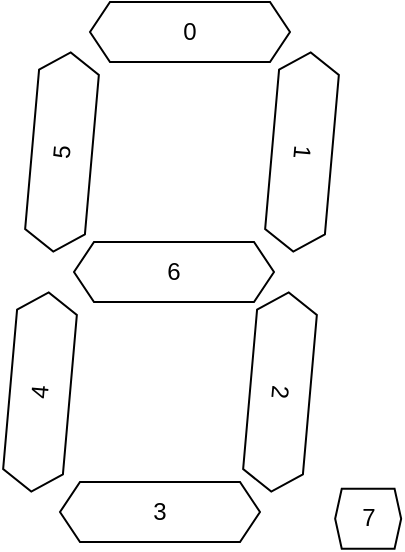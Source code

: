 <mxfile>
    <diagram id="29tjg5tKsKRoZI7KfJEE" name="Page-1">
        <mxGraphModel dx="536" dy="580" grid="1" gridSize="10" guides="1" tooltips="1" connect="1" arrows="1" fold="1" page="1" pageScale="1" pageWidth="850" pageHeight="1100" math="0" shadow="0">
            <root>
                <mxCell id="0"/>
                <mxCell id="1" parent="0"/>
                <mxCell id="3" value="0" style="shape=hexagon;perimeter=hexagonPerimeter2;whiteSpace=wrap;html=1;size=0.1;" parent="1" vertex="1">
                    <mxGeometry x="205" y="110" width="100" height="30" as="geometry"/>
                </mxCell>
                <mxCell id="4" value="6" style="shape=hexagon;perimeter=hexagonPerimeter2;whiteSpace=wrap;html=1;size=0.1;" parent="1" vertex="1">
                    <mxGeometry x="197" y="230" width="100" height="30" as="geometry"/>
                </mxCell>
                <mxCell id="5" value="3" style="shape=hexagon;perimeter=hexagonPerimeter2;whiteSpace=wrap;html=1;size=0.1;" parent="1" vertex="1">
                    <mxGeometry x="190" y="350" width="100" height="30" as="geometry"/>
                </mxCell>
                <mxCell id="6" value="5" style="shape=hexagon;perimeter=hexagonPerimeter2;whiteSpace=wrap;html=1;size=0.1;rotation=-85;" parent="1" vertex="1">
                    <mxGeometry x="141" y="170" width="100" height="30" as="geometry"/>
                </mxCell>
                <mxCell id="7" value="1" style="shape=hexagon;perimeter=hexagonPerimeter2;whiteSpace=wrap;html=1;size=0.1;rotation=95;" parent="1" vertex="1">
                    <mxGeometry x="261" y="170" width="100" height="30" as="geometry"/>
                </mxCell>
                <mxCell id="8" value="4" style="shape=hexagon;perimeter=hexagonPerimeter2;whiteSpace=wrap;html=1;size=0.1;rotation=-85;" parent="1" vertex="1">
                    <mxGeometry x="130" y="290" width="100" height="30" as="geometry"/>
                </mxCell>
                <mxCell id="9" value="2" style="shape=hexagon;perimeter=hexagonPerimeter2;whiteSpace=wrap;html=1;size=0.1;rotation=95;" parent="1" vertex="1">
                    <mxGeometry x="250" y="290" width="100" height="30" as="geometry"/>
                </mxCell>
                <mxCell id="13" value="7" style="shape=hexagon;perimeter=hexagonPerimeter2;whiteSpace=wrap;html=1;size=0.1;rotation=0;" vertex="1" parent="1">
                    <mxGeometry x="327.58" y="353.37" width="33" height="30" as="geometry"/>
                </mxCell>
            </root>
        </mxGraphModel>
    </diagram>
</mxfile>